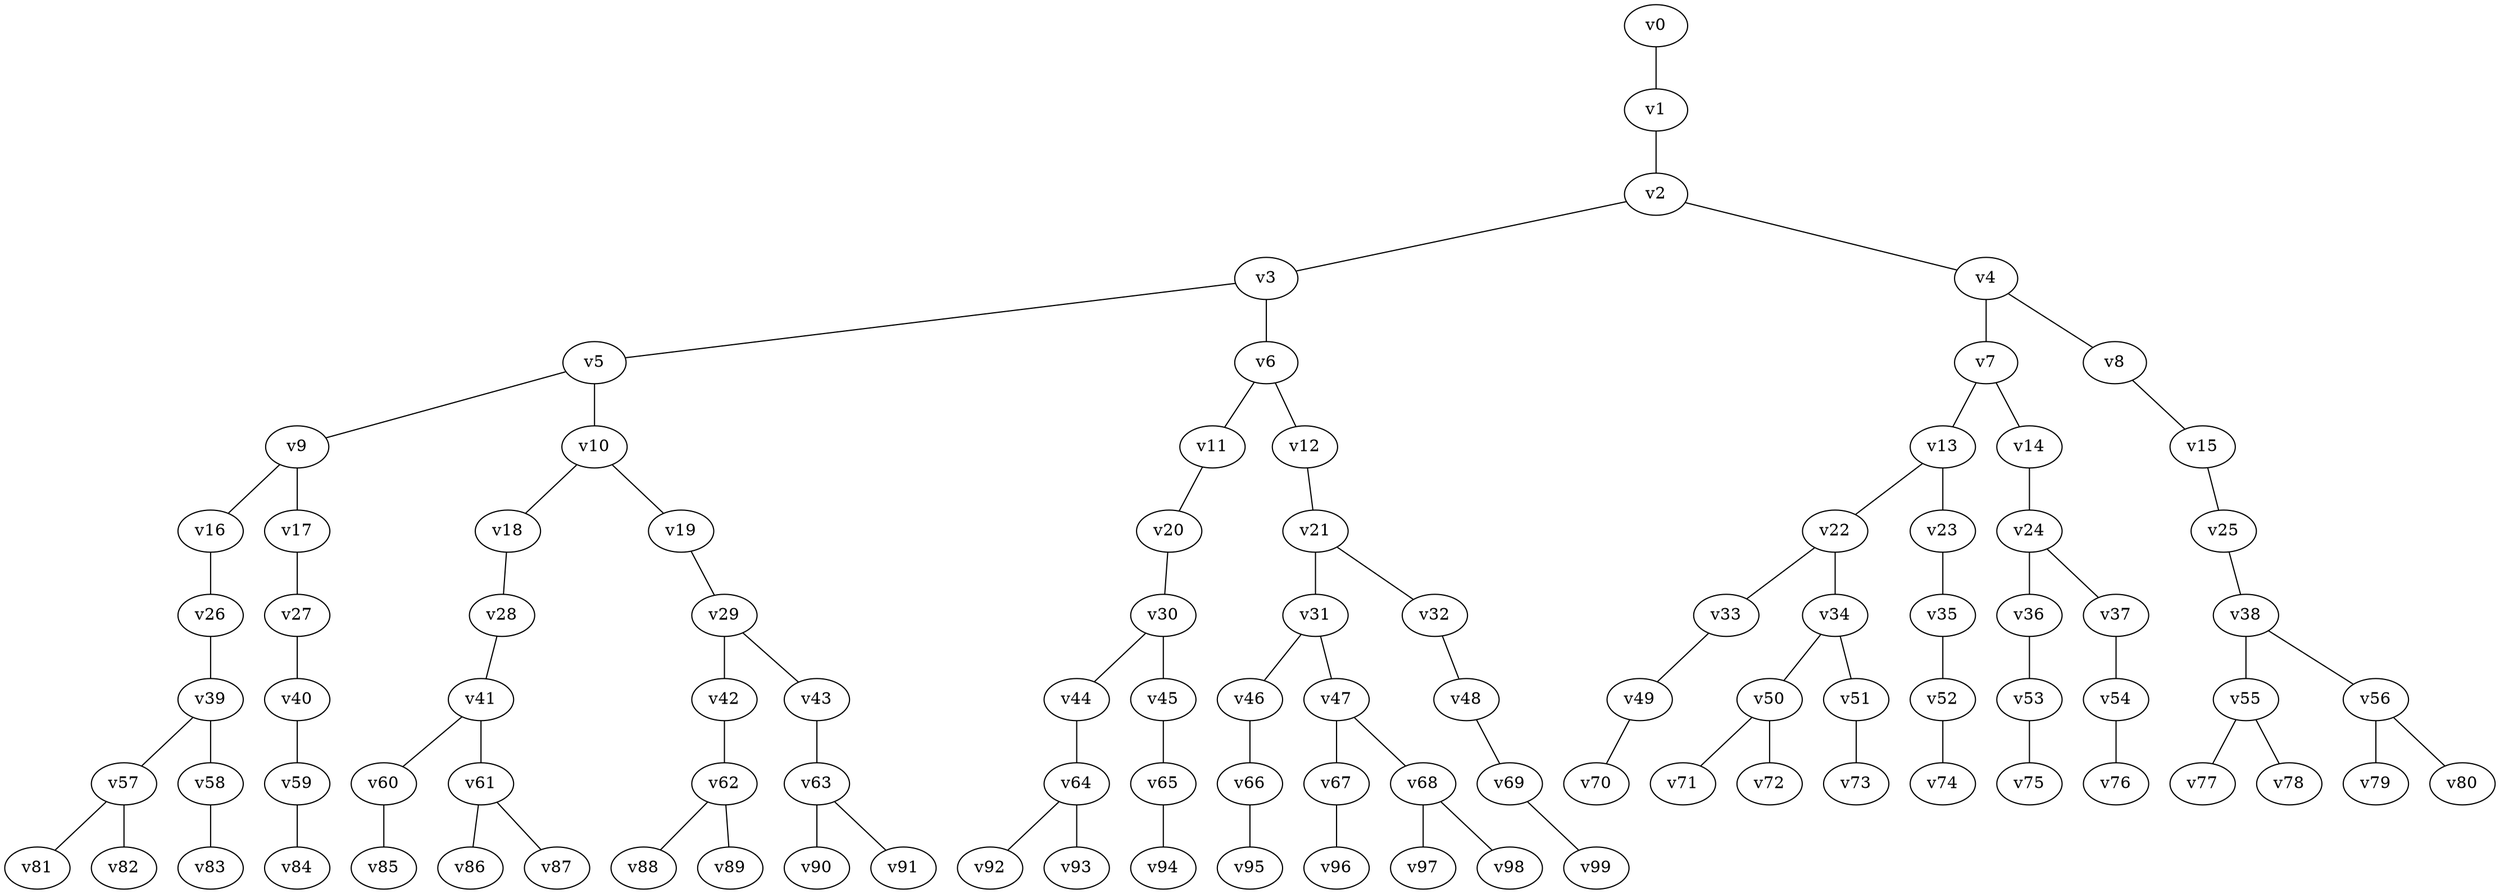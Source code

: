 graph G {
v0
v0 -- v1
v1
v1 -- v2
v2
v2 -- v3
v2 -- v4
v3
v3 -- v5
v3 -- v6
v4
v4 -- v7
v4 -- v8
v5
v5 -- v9
v5 -- v10
v6
v6 -- v11
v6 -- v12
v7
v7 -- v13
v7 -- v14
v8
v8 -- v15
v9
v9 -- v16
v9 -- v17
v10
v10 -- v18
v10 -- v19
v11
v11 -- v20
v12
v12 -- v21
v13
v13 -- v22
v13 -- v23
v14
v14 -- v24
v15
v15 -- v25
v16
v16 -- v26
v17
v17 -- v27
v18
v18 -- v28
v19
v19 -- v29
v20
v20 -- v30
v21
v21 -- v31
v21 -- v32
v22
v22 -- v33
v22 -- v34
v23
v23 -- v35
v24
v24 -- v36
v24 -- v37
v25
v25 -- v38
v26
v26 -- v39
v27
v27 -- v40
v28
v28 -- v41
v29
v29 -- v42
v29 -- v43
v30
v30 -- v44
v30 -- v45
v31
v31 -- v46
v31 -- v47
v32
v32 -- v48
v33
v33 -- v49
v34
v34 -- v50
v34 -- v51
v35
v35 -- v52
v36
v36 -- v53
v37
v37 -- v54
v38
v38 -- v55
v38 -- v56
v39
v39 -- v57
v39 -- v58
v40
v40 -- v59
v41
v41 -- v60
v41 -- v61
v42
v42 -- v62
v43
v43 -- v63
v44
v44 -- v64
v45
v45 -- v65
v46
v46 -- v66
v47
v47 -- v67
v47 -- v68
v48
v48 -- v69
v49
v49 -- v70
v50
v50 -- v71
v50 -- v72
v51
v51 -- v73
v52
v52 -- v74
v53
v53 -- v75
v54
v54 -- v76
v55
v55 -- v77
v55 -- v78
v56
v56 -- v79
v56 -- v80
v57
v57 -- v81
v57 -- v82
v58
v58 -- v83
v59
v59 -- v84
v60
v60 -- v85
v61
v61 -- v86
v61 -- v87
v62
v62 -- v88
v62 -- v89
v63
v63 -- v90
v63 -- v91
v64
v64 -- v92
v64 -- v93
v65
v65 -- v94
v66
v66 -- v95
v67
v67 -- v96
v68
v68 -- v97
v68 -- v98
v69
v69 -- v99
v70
v71
v72
v73
v74
v75
v76
v77
v78
v79
v80
v81
v82
v83
v84
v85
v86
v87
v88
v89
v90
v91
v92
v93
v94
v95
v96
v97
v98
v99
}

